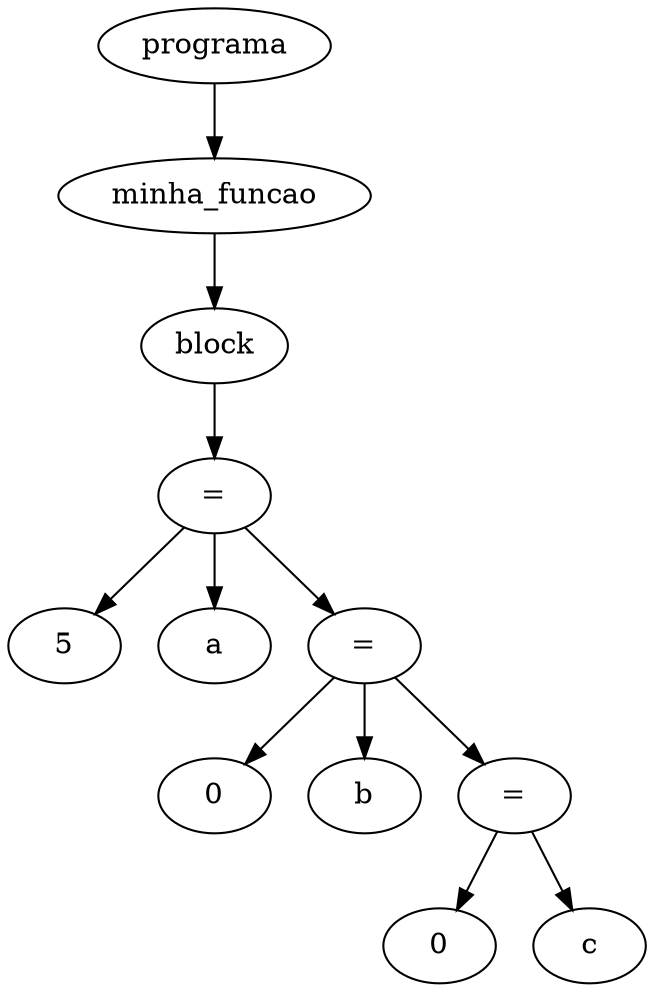 digraph G {
node_0x226de40 [label="5"]
node_0x226de70 [label="="]
node_0x226dea0 [label="a"]
node_0x226de70 -> node_0x226dea0
node_0x226de70 -> node_0x226de40
node_0x2277c10 [label="0"]
node_0x2277c40 [label="="]
node_0x2277c70 [label="b"]
node_0x2277c40 -> node_0x2277c70
node_0x2277c40 -> node_0x2277c10
node_0x227cb90 [label="0"]
node_0x227cbc0 [label="="]
node_0x227cbf0 [label="c"]
node_0x227cbc0 -> node_0x227cbf0
node_0x227cbc0 -> node_0x227cb90
node_0x2277c40 -> node_0x227cbc0
node_0x226de70 -> node_0x2277c40
node_0x227cc40 [label="block"]
node_0x227cc40 -> node_0x226de70
node_0x227cc90 [label="minha_funcao"]
node_0x227cc90 -> node_0x227cc40
node_0x227cce0 [label="programa"]
node_0x227cce0 -> node_0x227cc90
}

